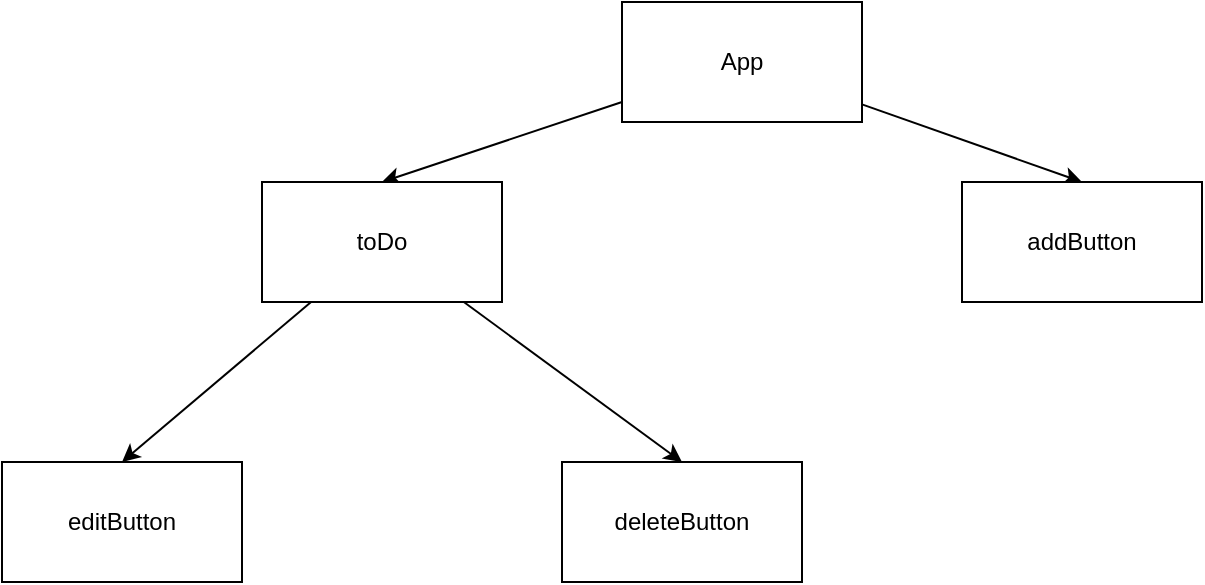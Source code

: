 <mxfile>
    <diagram id="0L7gvmc_BrapADjnBh4p" name="Page-1">
        <mxGraphModel dx="1139" dy="511" grid="1" gridSize="10" guides="1" tooltips="1" connect="1" arrows="1" fold="1" page="1" pageScale="1" pageWidth="850" pageHeight="1100" math="0" shadow="0">
            <root>
                <mxCell id="0"/>
                <mxCell id="1" parent="0"/>
                <mxCell id="9" style="edgeStyle=none;html=1;entryX=0.5;entryY=0;entryDx=0;entryDy=0;" parent="1" source="2" target="7" edge="1">
                    <mxGeometry relative="1" as="geometry"/>
                </mxCell>
                <mxCell id="14" style="edgeStyle=none;html=1;entryX=0.5;entryY=0;entryDx=0;entryDy=0;" parent="1" source="2" edge="1">
                    <mxGeometry relative="1" as="geometry">
                        <mxPoint x="220" y="130" as="targetPoint"/>
                    </mxGeometry>
                </mxCell>
                <mxCell id="2" value="App" style="whiteSpace=wrap;html=1;" parent="1" vertex="1">
                    <mxGeometry x="340" y="40" width="120" height="60" as="geometry"/>
                </mxCell>
                <mxCell id="10" style="edgeStyle=none;html=1;entryX=0.5;entryY=0;entryDx=0;entryDy=0;" parent="1" source="3" target="4" edge="1">
                    <mxGeometry relative="1" as="geometry"/>
                </mxCell>
                <mxCell id="12" style="edgeStyle=none;html=1;entryX=0.5;entryY=0;entryDx=0;entryDy=0;" parent="1" source="3" target="5" edge="1">
                    <mxGeometry relative="1" as="geometry"/>
                </mxCell>
                <mxCell id="3" value="toDo" style="whiteSpace=wrap;html=1;" parent="1" vertex="1">
                    <mxGeometry x="160" y="130" width="120" height="60" as="geometry"/>
                </mxCell>
                <mxCell id="4" value="editButton" style="whiteSpace=wrap;html=1;" parent="1" vertex="1">
                    <mxGeometry x="30" y="270" width="120" height="60" as="geometry"/>
                </mxCell>
                <mxCell id="5" value="deleteButton" style="whiteSpace=wrap;html=1;" parent="1" vertex="1">
                    <mxGeometry x="310" y="270" width="120" height="60" as="geometry"/>
                </mxCell>
                <mxCell id="7" value="addButton" style="whiteSpace=wrap;html=1;" parent="1" vertex="1">
                    <mxGeometry x="510" y="130" width="120" height="60" as="geometry"/>
                </mxCell>
            </root>
        </mxGraphModel>
    </diagram>
</mxfile>